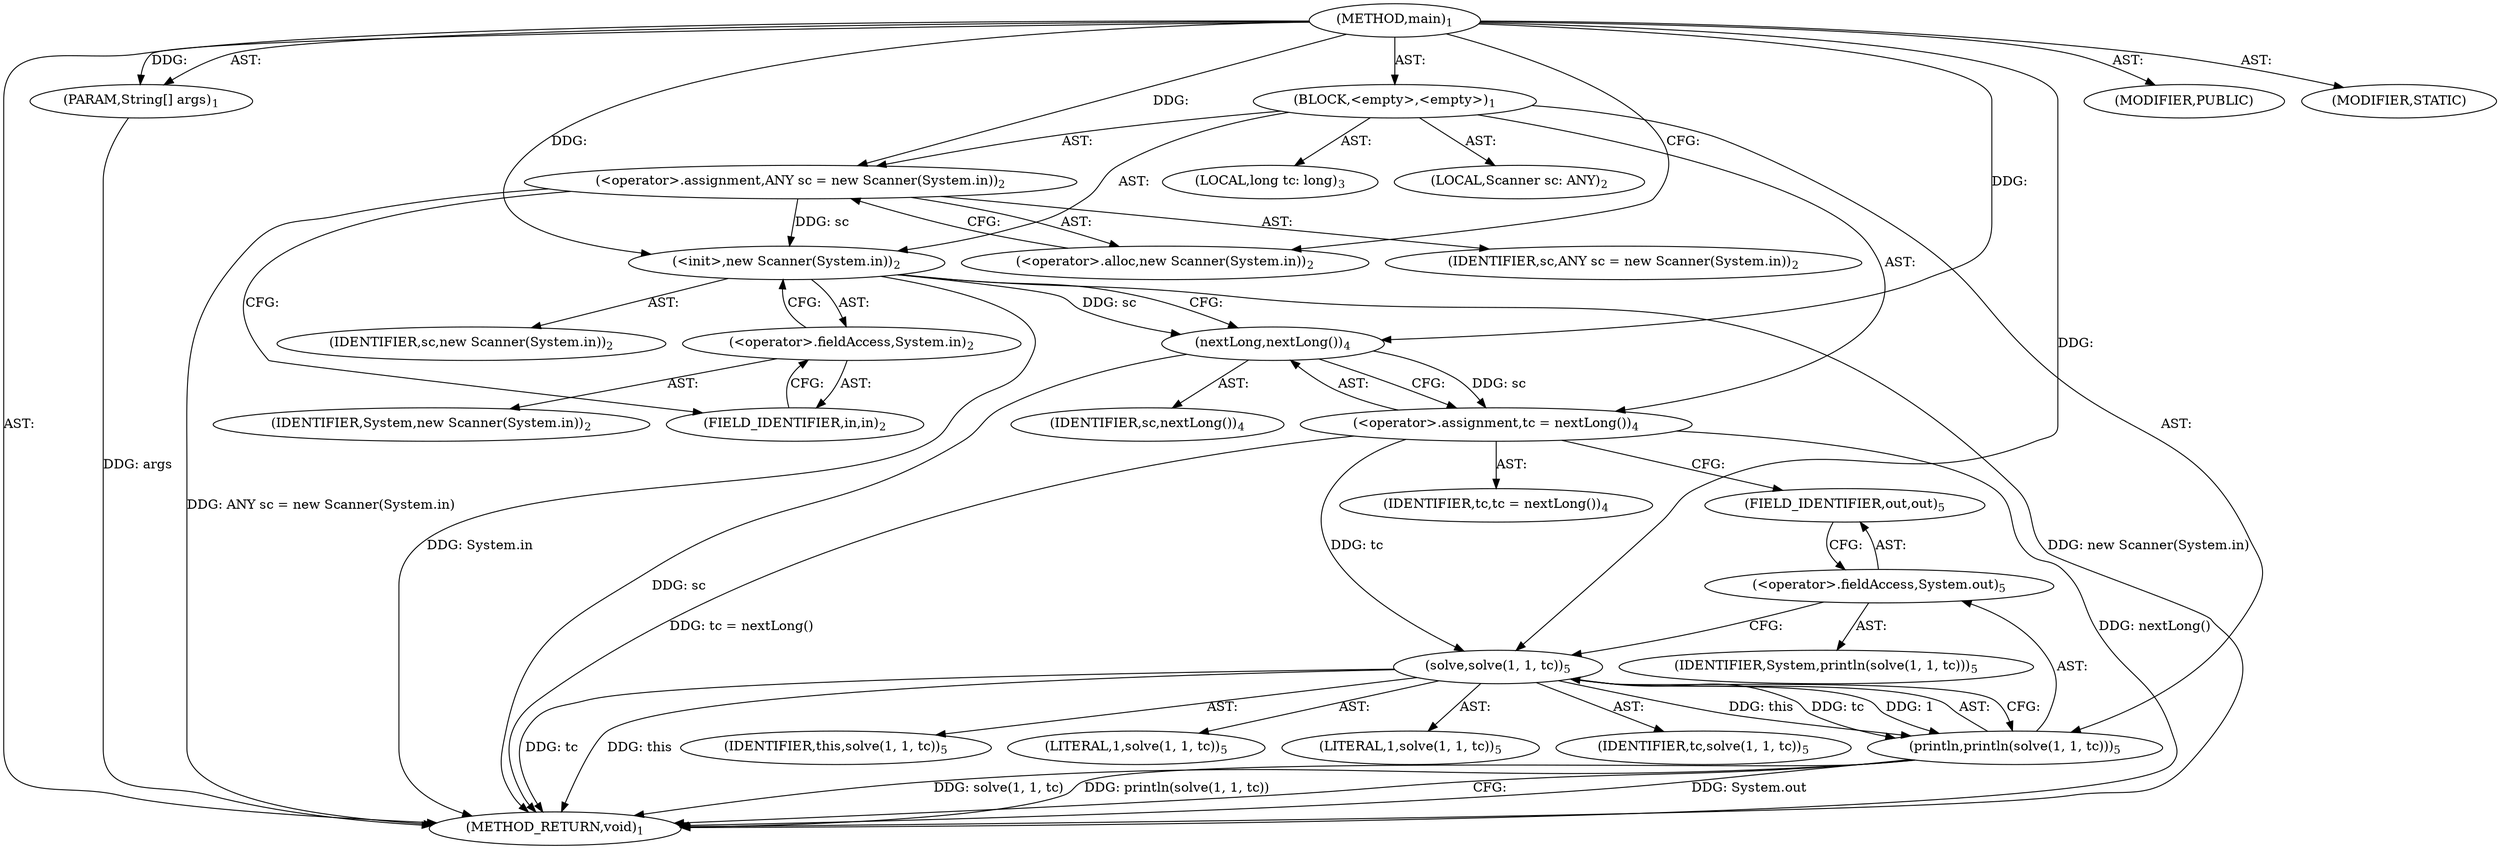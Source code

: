 digraph "main" {  
"19" [label = <(METHOD,main)<SUB>1</SUB>> ]
"20" [label = <(PARAM,String[] args)<SUB>1</SUB>> ]
"21" [label = <(BLOCK,&lt;empty&gt;,&lt;empty&gt;)<SUB>1</SUB>> ]
"4" [label = <(LOCAL,Scanner sc: ANY)<SUB>2</SUB>> ]
"22" [label = <(&lt;operator&gt;.assignment,ANY sc = new Scanner(System.in))<SUB>2</SUB>> ]
"23" [label = <(IDENTIFIER,sc,ANY sc = new Scanner(System.in))<SUB>2</SUB>> ]
"24" [label = <(&lt;operator&gt;.alloc,new Scanner(System.in))<SUB>2</SUB>> ]
"25" [label = <(&lt;init&gt;,new Scanner(System.in))<SUB>2</SUB>> ]
"3" [label = <(IDENTIFIER,sc,new Scanner(System.in))<SUB>2</SUB>> ]
"26" [label = <(&lt;operator&gt;.fieldAccess,System.in)<SUB>2</SUB>> ]
"27" [label = <(IDENTIFIER,System,new Scanner(System.in))<SUB>2</SUB>> ]
"28" [label = <(FIELD_IDENTIFIER,in,in)<SUB>2</SUB>> ]
"29" [label = <(LOCAL,long tc: long)<SUB>3</SUB>> ]
"30" [label = <(&lt;operator&gt;.assignment,tc = nextLong())<SUB>4</SUB>> ]
"31" [label = <(IDENTIFIER,tc,tc = nextLong())<SUB>4</SUB>> ]
"32" [label = <(nextLong,nextLong())<SUB>4</SUB>> ]
"33" [label = <(IDENTIFIER,sc,nextLong())<SUB>4</SUB>> ]
"34" [label = <(println,println(solve(1, 1, tc)))<SUB>5</SUB>> ]
"35" [label = <(&lt;operator&gt;.fieldAccess,System.out)<SUB>5</SUB>> ]
"36" [label = <(IDENTIFIER,System,println(solve(1, 1, tc)))<SUB>5</SUB>> ]
"37" [label = <(FIELD_IDENTIFIER,out,out)<SUB>5</SUB>> ]
"38" [label = <(solve,solve(1, 1, tc))<SUB>5</SUB>> ]
"39" [label = <(IDENTIFIER,this,solve(1, 1, tc))<SUB>5</SUB>> ]
"40" [label = <(LITERAL,1,solve(1, 1, tc))<SUB>5</SUB>> ]
"41" [label = <(LITERAL,1,solve(1, 1, tc))<SUB>5</SUB>> ]
"42" [label = <(IDENTIFIER,tc,solve(1, 1, tc))<SUB>5</SUB>> ]
"43" [label = <(MODIFIER,PUBLIC)> ]
"44" [label = <(MODIFIER,STATIC)> ]
"45" [label = <(METHOD_RETURN,void)<SUB>1</SUB>> ]
  "19" -> "20"  [ label = "AST: "] 
  "19" -> "21"  [ label = "AST: "] 
  "19" -> "43"  [ label = "AST: "] 
  "19" -> "44"  [ label = "AST: "] 
  "19" -> "45"  [ label = "AST: "] 
  "21" -> "4"  [ label = "AST: "] 
  "21" -> "22"  [ label = "AST: "] 
  "21" -> "25"  [ label = "AST: "] 
  "21" -> "29"  [ label = "AST: "] 
  "21" -> "30"  [ label = "AST: "] 
  "21" -> "34"  [ label = "AST: "] 
  "22" -> "23"  [ label = "AST: "] 
  "22" -> "24"  [ label = "AST: "] 
  "25" -> "3"  [ label = "AST: "] 
  "25" -> "26"  [ label = "AST: "] 
  "26" -> "27"  [ label = "AST: "] 
  "26" -> "28"  [ label = "AST: "] 
  "30" -> "31"  [ label = "AST: "] 
  "30" -> "32"  [ label = "AST: "] 
  "32" -> "33"  [ label = "AST: "] 
  "34" -> "35"  [ label = "AST: "] 
  "34" -> "38"  [ label = "AST: "] 
  "35" -> "36"  [ label = "AST: "] 
  "35" -> "37"  [ label = "AST: "] 
  "38" -> "39"  [ label = "AST: "] 
  "38" -> "40"  [ label = "AST: "] 
  "38" -> "41"  [ label = "AST: "] 
  "38" -> "42"  [ label = "AST: "] 
  "22" -> "28"  [ label = "CFG: "] 
  "25" -> "32"  [ label = "CFG: "] 
  "30" -> "37"  [ label = "CFG: "] 
  "34" -> "45"  [ label = "CFG: "] 
  "24" -> "22"  [ label = "CFG: "] 
  "26" -> "25"  [ label = "CFG: "] 
  "32" -> "30"  [ label = "CFG: "] 
  "35" -> "38"  [ label = "CFG: "] 
  "38" -> "34"  [ label = "CFG: "] 
  "28" -> "26"  [ label = "CFG: "] 
  "37" -> "35"  [ label = "CFG: "] 
  "19" -> "24"  [ label = "CFG: "] 
  "20" -> "45"  [ label = "DDG: args"] 
  "22" -> "45"  [ label = "DDG: ANY sc = new Scanner(System.in)"] 
  "25" -> "45"  [ label = "DDG: System.in"] 
  "25" -> "45"  [ label = "DDG: new Scanner(System.in)"] 
  "32" -> "45"  [ label = "DDG: sc"] 
  "30" -> "45"  [ label = "DDG: nextLong()"] 
  "30" -> "45"  [ label = "DDG: tc = nextLong()"] 
  "34" -> "45"  [ label = "DDG: System.out"] 
  "38" -> "45"  [ label = "DDG: tc"] 
  "34" -> "45"  [ label = "DDG: solve(1, 1, tc)"] 
  "34" -> "45"  [ label = "DDG: println(solve(1, 1, tc))"] 
  "38" -> "45"  [ label = "DDG: this"] 
  "19" -> "20"  [ label = "DDG: "] 
  "19" -> "22"  [ label = "DDG: "] 
  "32" -> "30"  [ label = "DDG: sc"] 
  "22" -> "25"  [ label = "DDG: sc"] 
  "19" -> "25"  [ label = "DDG: "] 
  "38" -> "34"  [ label = "DDG: this"] 
  "38" -> "34"  [ label = "DDG: 1"] 
  "38" -> "34"  [ label = "DDG: tc"] 
  "25" -> "32"  [ label = "DDG: sc"] 
  "19" -> "32"  [ label = "DDG: "] 
  "19" -> "38"  [ label = "DDG: "] 
  "30" -> "38"  [ label = "DDG: tc"] 
}
